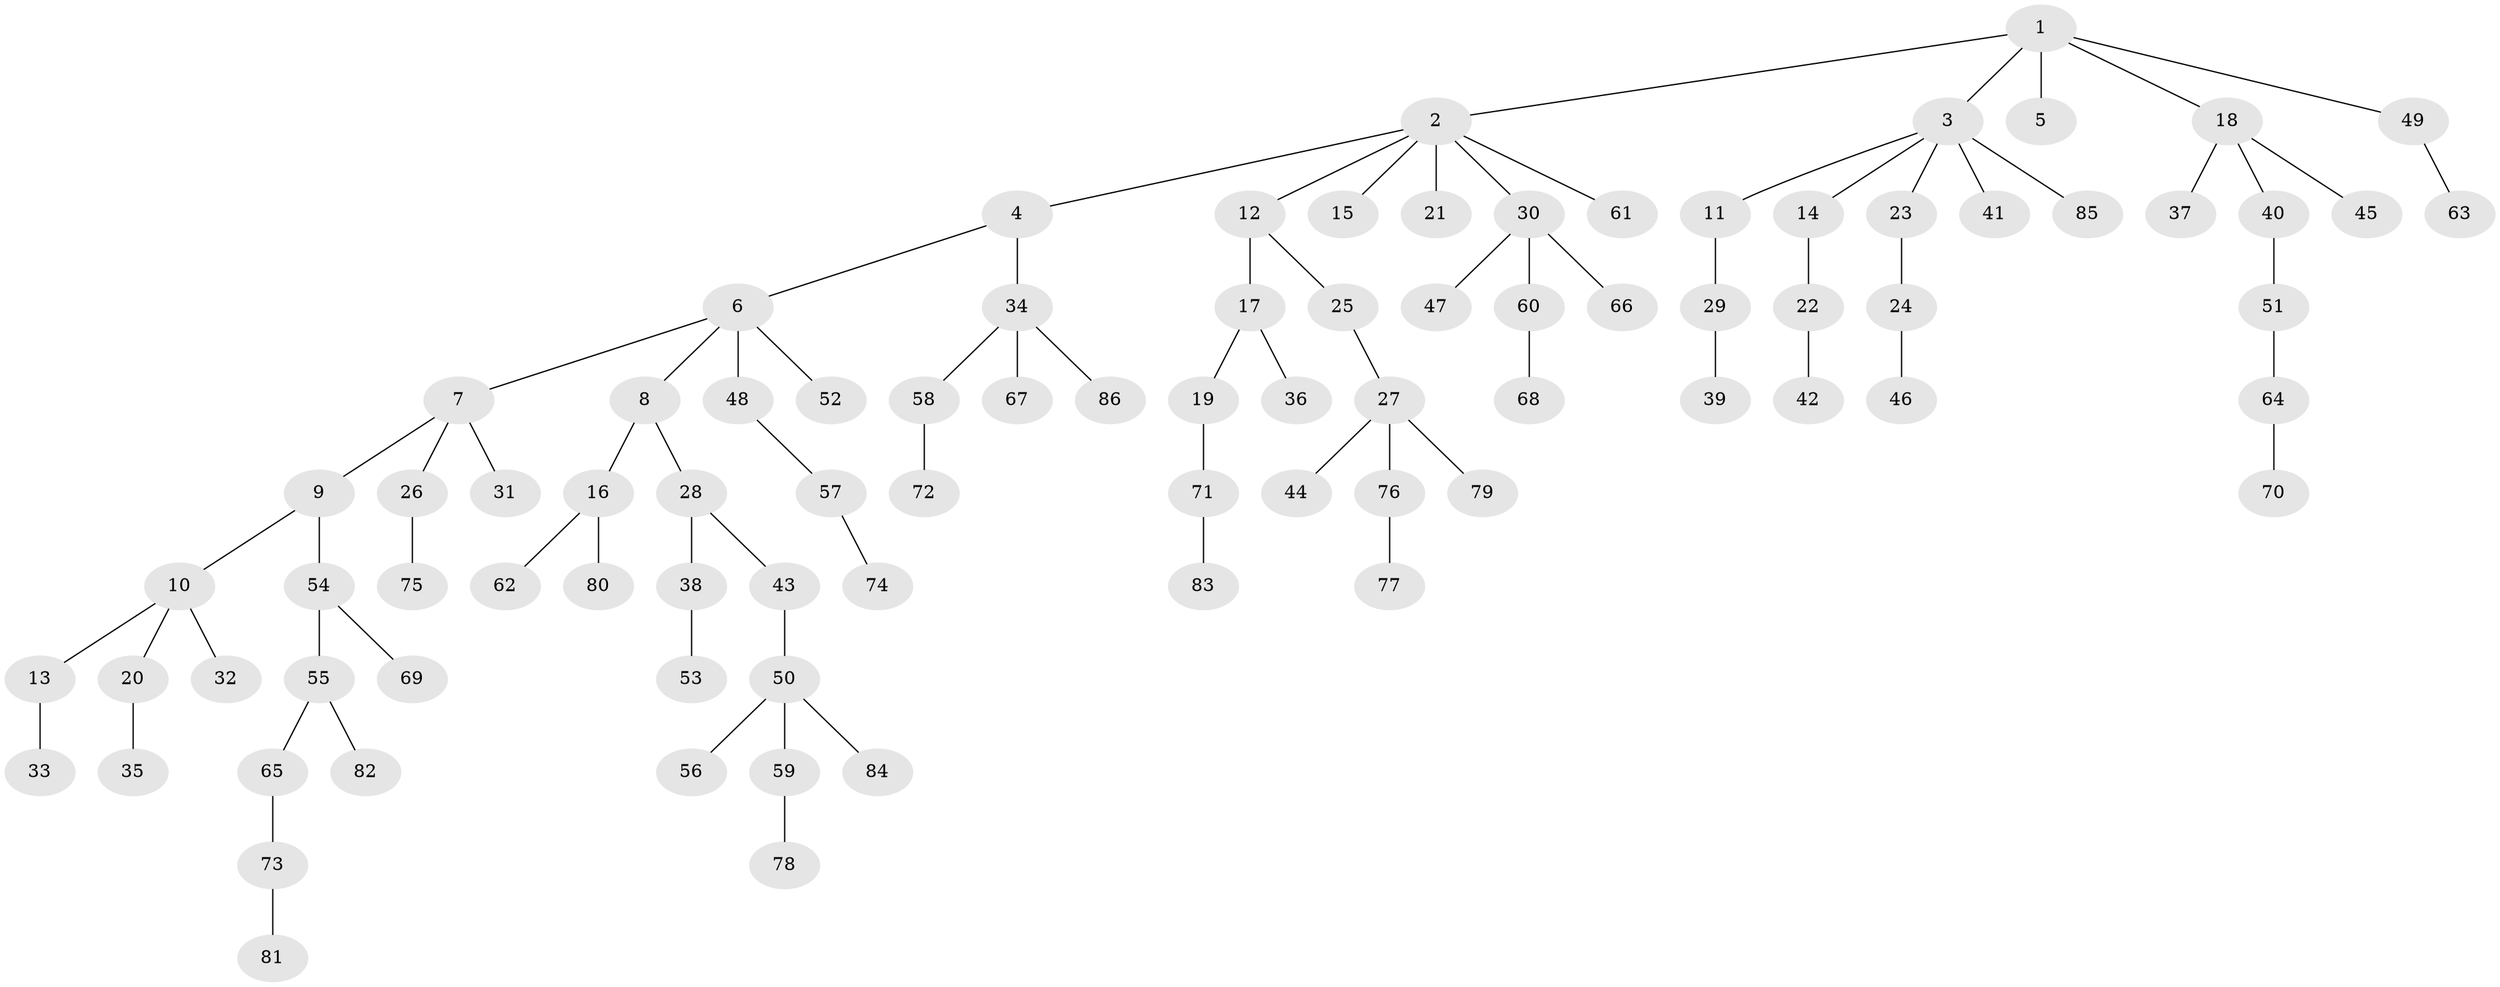// coarse degree distribution, {7: 0.03508771929824561, 6: 0.03508771929824561, 5: 0.017543859649122806, 1: 0.5964912280701754, 4: 0.05263157894736842, 2: 0.17543859649122806, 3: 0.08771929824561403}
// Generated by graph-tools (version 1.1) at 2025/42/03/06/25 10:42:05]
// undirected, 86 vertices, 85 edges
graph export_dot {
graph [start="1"]
  node [color=gray90,style=filled];
  1;
  2;
  3;
  4;
  5;
  6;
  7;
  8;
  9;
  10;
  11;
  12;
  13;
  14;
  15;
  16;
  17;
  18;
  19;
  20;
  21;
  22;
  23;
  24;
  25;
  26;
  27;
  28;
  29;
  30;
  31;
  32;
  33;
  34;
  35;
  36;
  37;
  38;
  39;
  40;
  41;
  42;
  43;
  44;
  45;
  46;
  47;
  48;
  49;
  50;
  51;
  52;
  53;
  54;
  55;
  56;
  57;
  58;
  59;
  60;
  61;
  62;
  63;
  64;
  65;
  66;
  67;
  68;
  69;
  70;
  71;
  72;
  73;
  74;
  75;
  76;
  77;
  78;
  79;
  80;
  81;
  82;
  83;
  84;
  85;
  86;
  1 -- 2;
  1 -- 3;
  1 -- 5;
  1 -- 18;
  1 -- 49;
  2 -- 4;
  2 -- 12;
  2 -- 15;
  2 -- 21;
  2 -- 30;
  2 -- 61;
  3 -- 11;
  3 -- 14;
  3 -- 23;
  3 -- 41;
  3 -- 85;
  4 -- 6;
  4 -- 34;
  6 -- 7;
  6 -- 8;
  6 -- 48;
  6 -- 52;
  7 -- 9;
  7 -- 26;
  7 -- 31;
  8 -- 16;
  8 -- 28;
  9 -- 10;
  9 -- 54;
  10 -- 13;
  10 -- 20;
  10 -- 32;
  11 -- 29;
  12 -- 17;
  12 -- 25;
  13 -- 33;
  14 -- 22;
  16 -- 62;
  16 -- 80;
  17 -- 19;
  17 -- 36;
  18 -- 37;
  18 -- 40;
  18 -- 45;
  19 -- 71;
  20 -- 35;
  22 -- 42;
  23 -- 24;
  24 -- 46;
  25 -- 27;
  26 -- 75;
  27 -- 44;
  27 -- 76;
  27 -- 79;
  28 -- 38;
  28 -- 43;
  29 -- 39;
  30 -- 47;
  30 -- 60;
  30 -- 66;
  34 -- 58;
  34 -- 67;
  34 -- 86;
  38 -- 53;
  40 -- 51;
  43 -- 50;
  48 -- 57;
  49 -- 63;
  50 -- 56;
  50 -- 59;
  50 -- 84;
  51 -- 64;
  54 -- 55;
  54 -- 69;
  55 -- 65;
  55 -- 82;
  57 -- 74;
  58 -- 72;
  59 -- 78;
  60 -- 68;
  64 -- 70;
  65 -- 73;
  71 -- 83;
  73 -- 81;
  76 -- 77;
}
